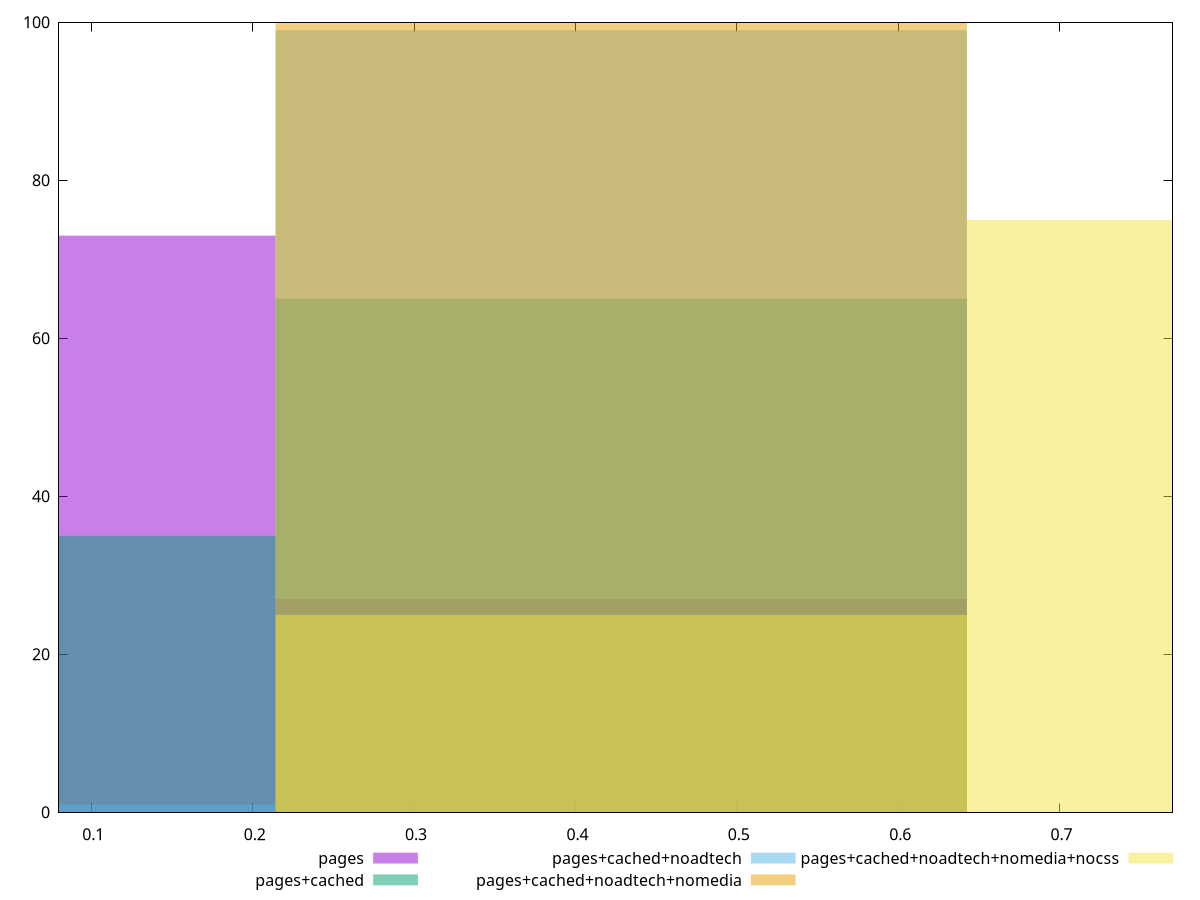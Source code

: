 reset

$pages <<EOF
0 73
0.4284055291293071 27
EOF

$pagesCached <<EOF
0 35
0.4284055291293071 65
EOF

$pagesCachedNoadtech <<EOF
0.4284055291293071 99
0 1
EOF

$pagesCachedNoadtechNomedia <<EOF
0.4284055291293071 100
EOF

$pagesCachedNoadtechNomediaNocss <<EOF
0.4284055291293071 25
0.8568110582586143 75
EOF

set key outside below
set boxwidth 0.4284055291293071
set xrange [0.08:0.77]
set yrange [0:100]
set trange [0:100]
set style fill transparent solid 0.5 noborder
set terminal svg size 640, 530 enhanced background rgb 'white'
set output "report_00015_2021-02-09T16-11-33.973Z/meta/score/comparison/histogram/all_raw.svg"

plot $pages title "pages" with boxes, \
     $pagesCached title "pages+cached" with boxes, \
     $pagesCachedNoadtech title "pages+cached+noadtech" with boxes, \
     $pagesCachedNoadtechNomedia title "pages+cached+noadtech+nomedia" with boxes, \
     $pagesCachedNoadtechNomediaNocss title "pages+cached+noadtech+nomedia+nocss" with boxes

reset
